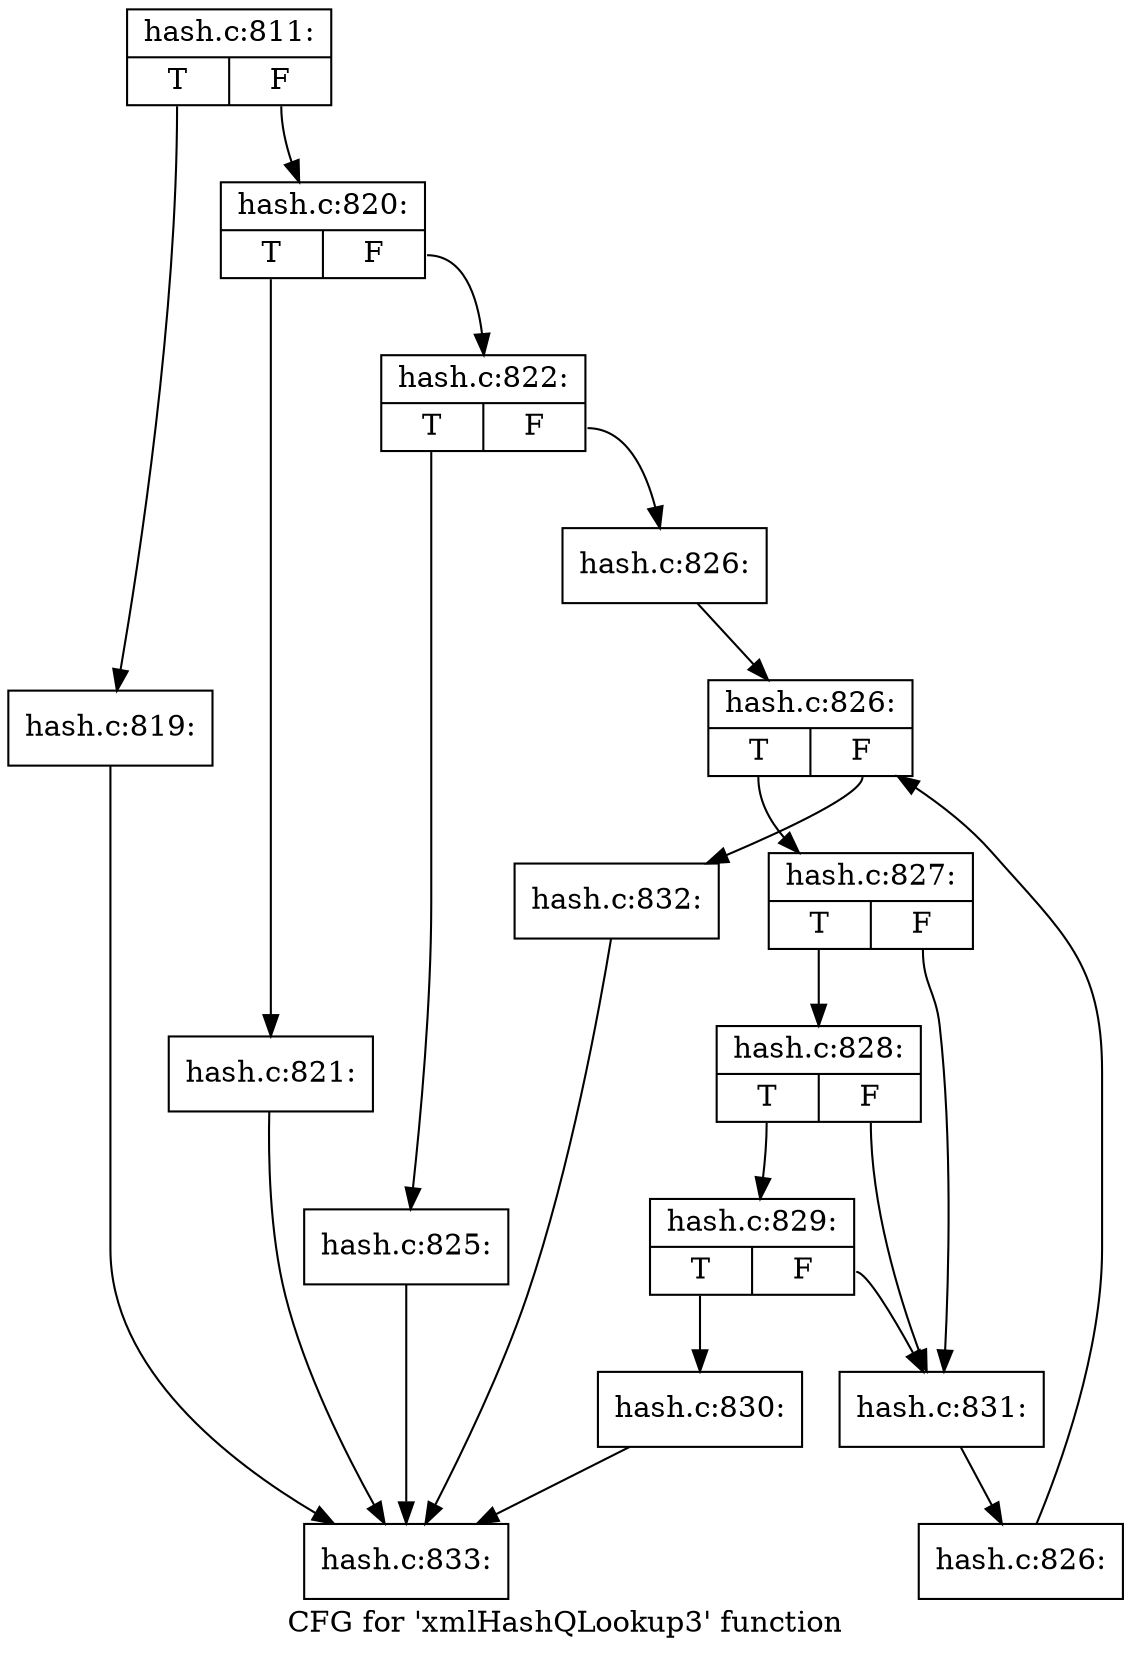 digraph "CFG for 'xmlHashQLookup3' function" {
	label="CFG for 'xmlHashQLookup3' function";

	Node0x55c4696fe2f0 [shape=record,label="{hash.c:811:|{<s0>T|<s1>F}}"];
	Node0x55c4696fe2f0:s0 -> Node0x55c4697024c0;
	Node0x55c4696fe2f0:s1 -> Node0x55c469702510;
	Node0x55c4697024c0 [shape=record,label="{hash.c:819:}"];
	Node0x55c4697024c0 -> Node0x55c469700870;
	Node0x55c469702510 [shape=record,label="{hash.c:820:|{<s0>T|<s1>F}}"];
	Node0x55c469702510:s0 -> Node0x55c4697029a0;
	Node0x55c469702510:s1 -> Node0x55c4697029f0;
	Node0x55c4697029a0 [shape=record,label="{hash.c:821:}"];
	Node0x55c4697029a0 -> Node0x55c469700870;
	Node0x55c4697029f0 [shape=record,label="{hash.c:822:|{<s0>T|<s1>F}}"];
	Node0x55c4697029f0:s0 -> Node0x55c4696c4ad0;
	Node0x55c4697029f0:s1 -> Node0x55c469703cc0;
	Node0x55c4696c4ad0 [shape=record,label="{hash.c:825:}"];
	Node0x55c4696c4ad0 -> Node0x55c469700870;
	Node0x55c469703cc0 [shape=record,label="{hash.c:826:}"];
	Node0x55c469703cc0 -> Node0x55c4697046f0;
	Node0x55c4697046f0 [shape=record,label="{hash.c:826:|{<s0>T|<s1>F}}"];
	Node0x55c4697046f0:s0 -> Node0x55c4697049d0;
	Node0x55c4697046f0:s1 -> Node0x55c469704320;
	Node0x55c4697049d0 [shape=record,label="{hash.c:827:|{<s0>T|<s1>F}}"];
	Node0x55c4697049d0:s0 -> Node0x55c469704e30;
	Node0x55c4697049d0:s1 -> Node0x55c469704d60;
	Node0x55c469704e30 [shape=record,label="{hash.c:828:|{<s0>T|<s1>F}}"];
	Node0x55c469704e30:s0 -> Node0x55c469704db0;
	Node0x55c469704e30:s1 -> Node0x55c469704d60;
	Node0x55c469704db0 [shape=record,label="{hash.c:829:|{<s0>T|<s1>F}}"];
	Node0x55c469704db0:s0 -> Node0x55c469704d10;
	Node0x55c469704db0:s1 -> Node0x55c469704d60;
	Node0x55c469704d10 [shape=record,label="{hash.c:830:}"];
	Node0x55c469704d10 -> Node0x55c469700870;
	Node0x55c469704d60 [shape=record,label="{hash.c:831:}"];
	Node0x55c469704d60 -> Node0x55c469704940;
	Node0x55c469704940 [shape=record,label="{hash.c:826:}"];
	Node0x55c469704940 -> Node0x55c4697046f0;
	Node0x55c469704320 [shape=record,label="{hash.c:832:}"];
	Node0x55c469704320 -> Node0x55c469700870;
	Node0x55c469700870 [shape=record,label="{hash.c:833:}"];
}
